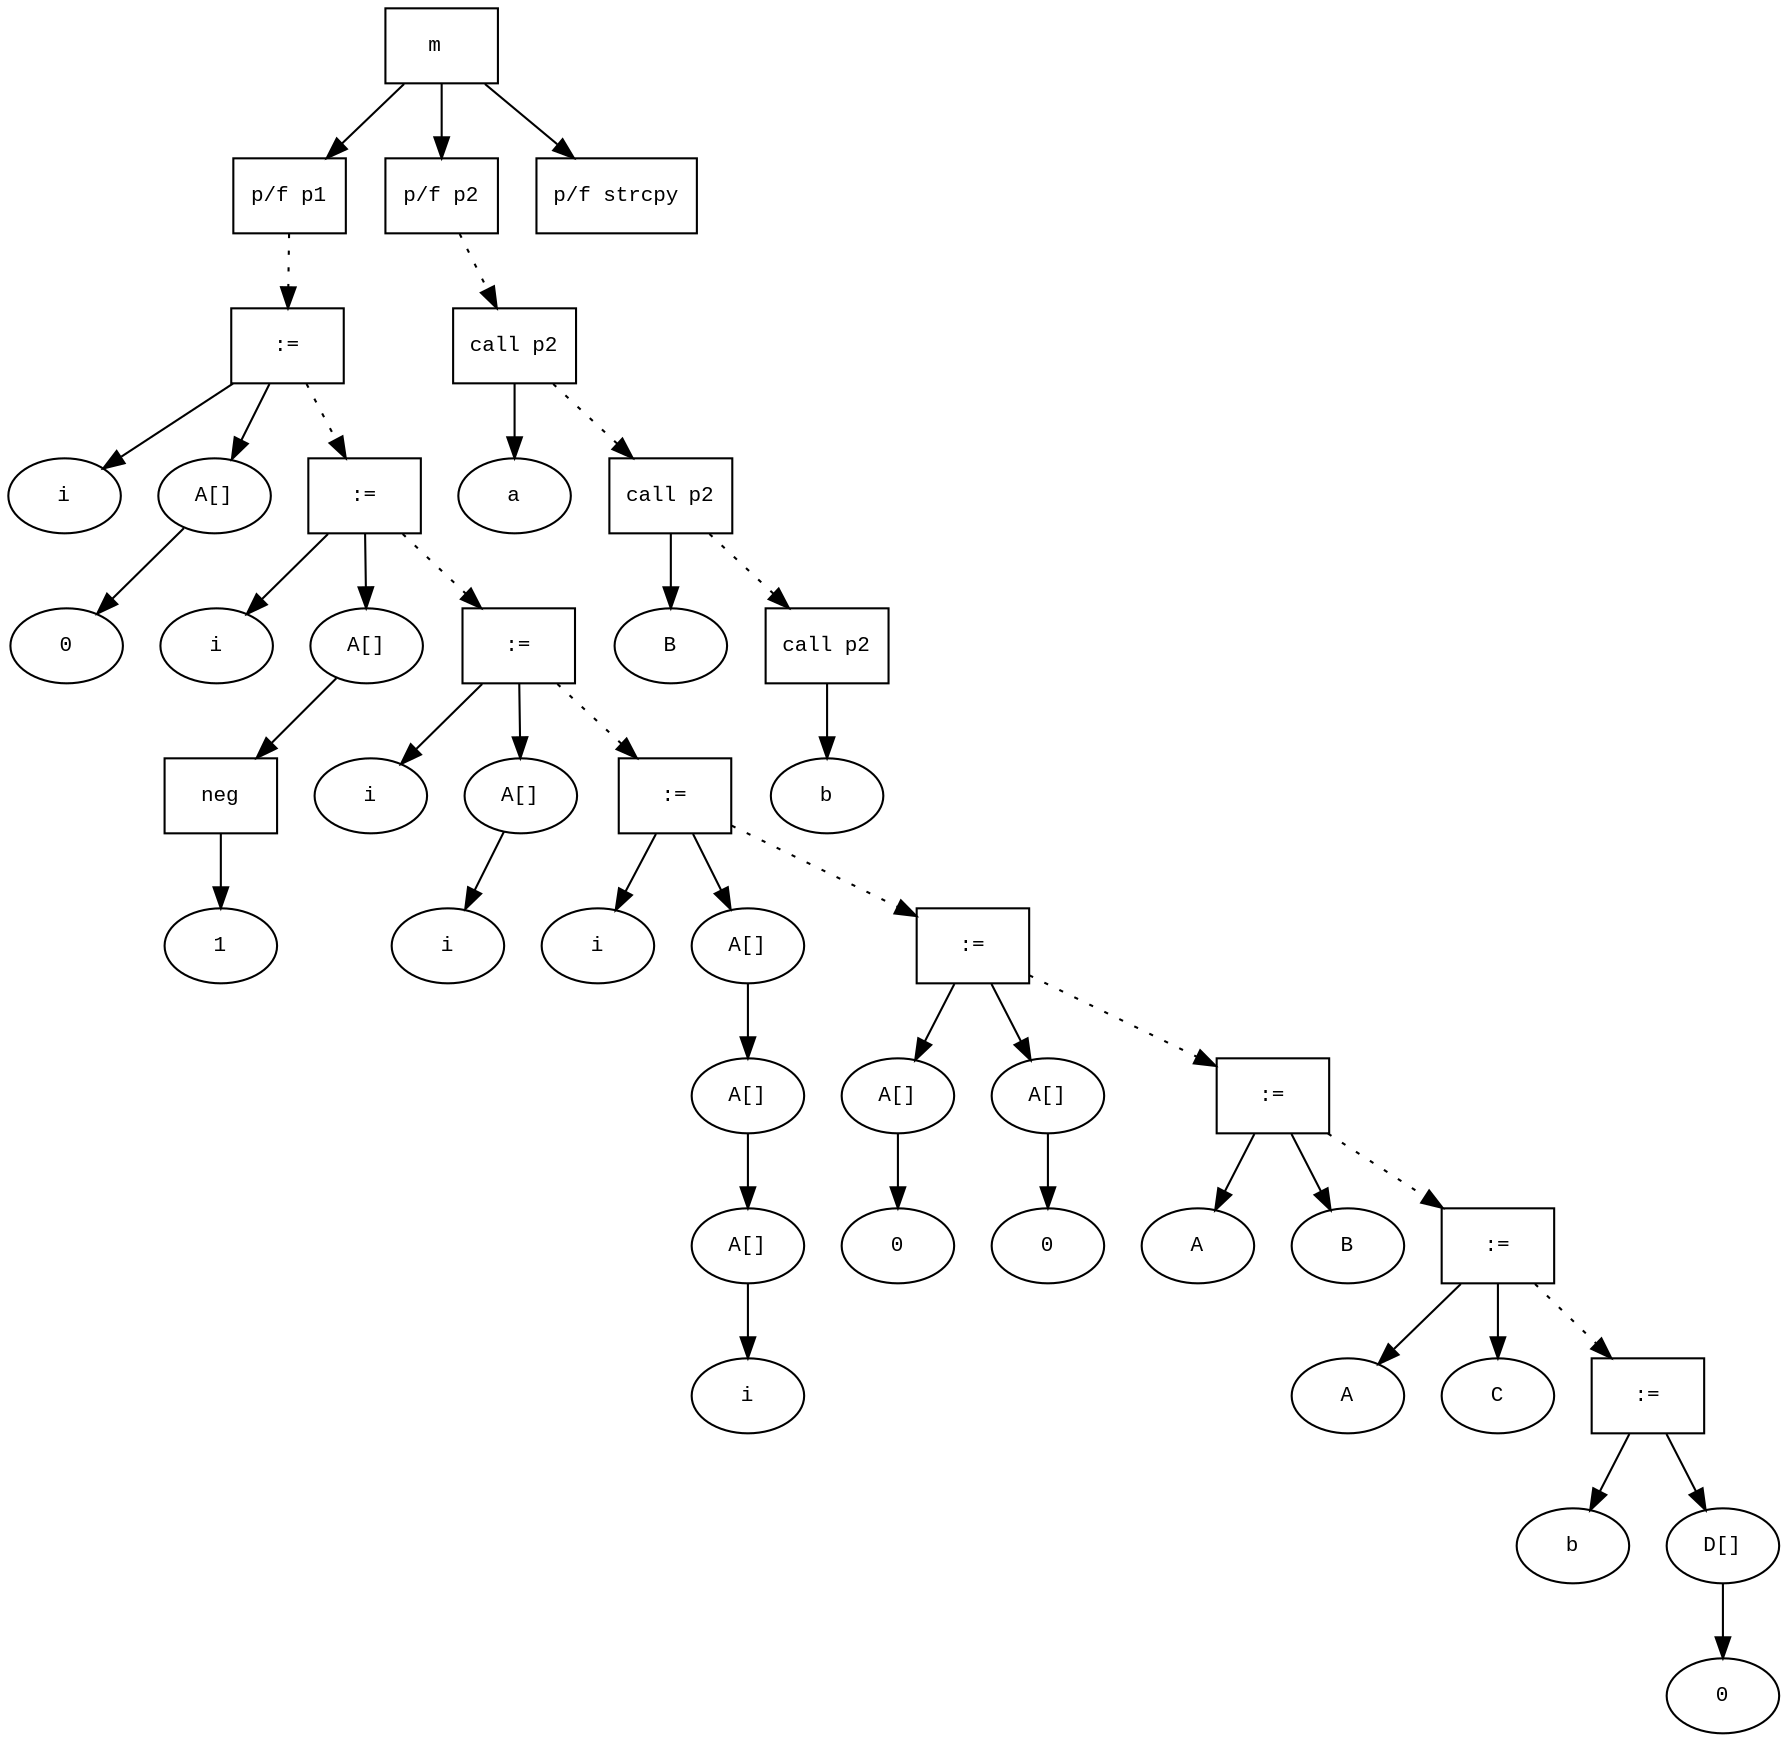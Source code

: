 digraph AST {
  graph [fontname="Times New Roman",fontsize=10];
  node  [fontname="Courier New",fontsize=10];
  edge  [fontname="Times New Roman",fontsize=10];

  node0 [label="m ",shape=box];
  node11 [label="p/f p1",shape=box];
  node21 [label=":=",shape=box];
  node17 [label="i",shape=ellipse];
  node21->node17;
  node19 [label="A[]",shape=ellipse];
  node20 [label="0",shape=ellipse];
  node19-> node20;
  node21->node19;
  node11 -> node21 [style=dotted];
  node27 [label=":=",shape=box];
  node22 [label="i",shape=ellipse];
  node27->node22;
  node24 [label="A[]",shape=ellipse];
  node26 [label="neg",shape=box];
  node25 [label="1",shape=ellipse];
  node26->node25;
  node24-> node26;
  node27->node24;
  node21 -> node27 [style=dotted];
  node32 [label=":=",shape=box];
  node28 [label="i",shape=ellipse];
  node32->node28;
  node30 [label="A[]",shape=ellipse];
  node31 [label="i",shape=ellipse];
  node30-> node31;
  node32->node30;
  node27 -> node32 [style=dotted];
  node41 [label=":=",shape=box];
  node33 [label="i",shape=ellipse];
  node41->node33;
  node35 [label="A[]",shape=ellipse];
  node37 [label="A[]",shape=ellipse];
  node39 [label="A[]",shape=ellipse];
  node40 [label="i",shape=ellipse];
  node39-> node40;
  node37-> node39;
  node35-> node37;
  node41->node35;
  node32 -> node41 [style=dotted];
  node48 [label=":=",shape=box];
  node43 [label="A[]",shape=ellipse];
  node44 [label="0",shape=ellipse];
  node43-> node44;
  node48->node43;
  node46 [label="A[]",shape=ellipse];
  node47 [label="0",shape=ellipse];
  node46-> node47;
  node48->node46;
  node41 -> node48 [style=dotted];
  node51 [label=":=",shape=box];
  node49 [label="A",shape=ellipse];
  node51->node49;
  node50 [label="B",shape=ellipse];
  node51->node50;
  node48 -> node51 [style=dotted];
  node54 [label=":=",shape=box];
  node52 [label="A",shape=ellipse];
  node54->node52;
  node53 [label="C",shape=ellipse];
  node54->node53;
  node51 -> node54 [style=dotted];
  node59 [label=":=",shape=box];
  node55 [label="b",shape=ellipse];
  node59->node55;
  node57 [label="D[]",shape=ellipse];
  node58 [label="0",shape=ellipse];
  node57-> node58;
  node59->node57;
  node54 -> node59 [style=dotted];
  node0 -> node11;
  node65 [label="p/f p2",shape=box];
  node74 [label="call p2",shape=box];
  node75 [label="a",shape=ellipse];
  node74->node75;
  node65 -> node74 [style=dotted];
  node77 [label="call p2",shape=box];
  node78 [label="B",shape=ellipse];
  node77->node78;
  node74 -> node77 [style=dotted];
  node80 [label="call p2",shape=box];
  node81 [label="b",shape=ellipse];
  node80->node81;
  node77 -> node80 [style=dotted];
  node0 -> node65;
  node92 [label="p/f strcpy",shape=box];
  node0 -> node92;
}
